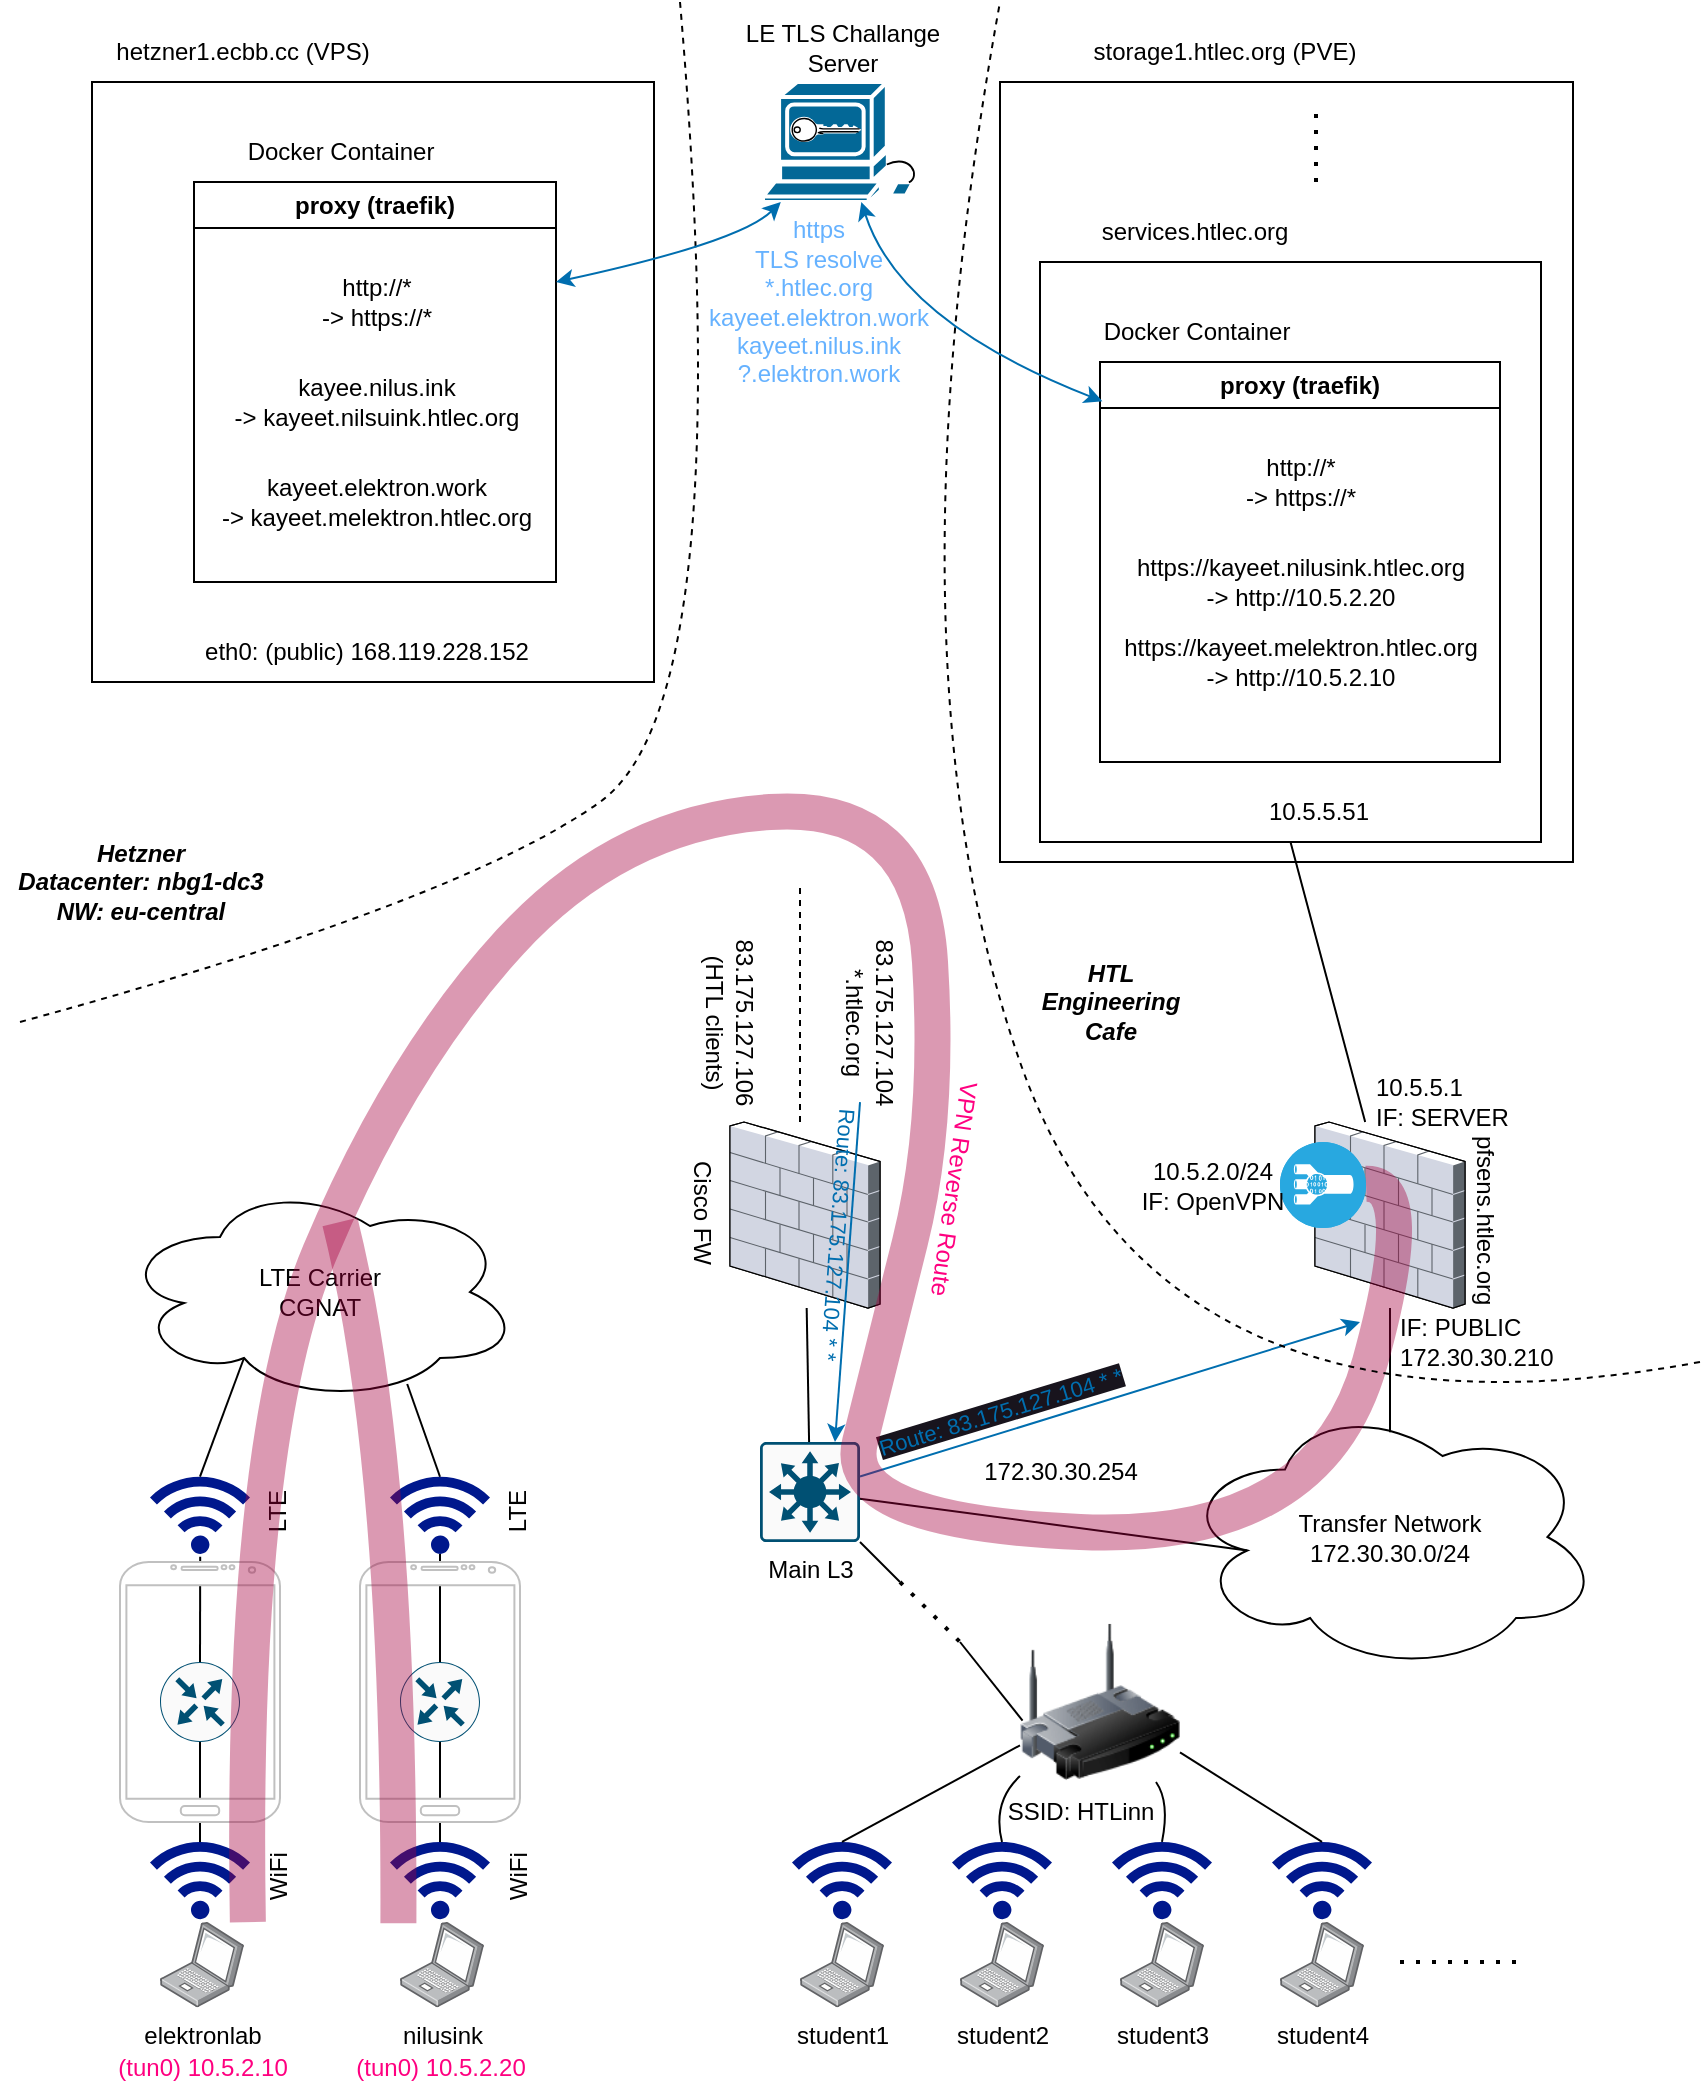<mxfile version="24.2.5" type="device">
  <diagram name="Page-1" id="OReZ9tJOHdiUHSILIBYm">
    <mxGraphModel dx="1195" dy="729" grid="1" gridSize="10" guides="1" tooltips="1" connect="1" arrows="1" fold="1" page="1" pageScale="1" pageWidth="850" pageHeight="1100" math="0" shadow="0">
      <root>
        <mxCell id="0" />
        <mxCell id="1" parent="0" />
        <mxCell id="7sgzOivnoeWW8wCpebLW-49" value="SSID: HTLinn" style="text;html=1;align=center;verticalAlign=middle;resizable=0;points=[];autosize=1;strokeColor=none;fillColor=none;" vertex="1" parent="1">
          <mxGeometry x="490" y="890" width="100" height="30" as="geometry" />
        </mxCell>
        <mxCell id="7sgzOivnoeWW8wCpebLW-27" value="" style="endArrow=none;html=1;rounded=0;entryX=0;entryY=0.5;entryDx=0;entryDy=0;entryPerimeter=0;exitX=0.5;exitY=0;exitDx=0;exitDy=0;exitPerimeter=0;" edge="1" parent="1" source="7sgzOivnoeWW8wCpebLW-17" target="7sgzOivnoeWW8wCpebLW-23">
          <mxGeometry width="50" height="50" relative="1" as="geometry">
            <mxPoint x="120" y="820" as="sourcePoint" />
            <mxPoint x="170" y="770" as="targetPoint" />
          </mxGeometry>
        </mxCell>
        <mxCell id="7sgzOivnoeWW8wCpebLW-26" value="" style="endArrow=none;html=1;rounded=0;entryX=-0.032;entryY=0.502;entryDx=0;entryDy=0;entryPerimeter=0;exitX=0.5;exitY=0;exitDx=0;exitDy=0;exitPerimeter=0;" edge="1" parent="1" source="7sgzOivnoeWW8wCpebLW-7" target="7sgzOivnoeWW8wCpebLW-22">
          <mxGeometry width="50" height="50" relative="1" as="geometry">
            <mxPoint x="120" y="820" as="sourcePoint" />
            <mxPoint x="170" y="770" as="targetPoint" />
          </mxGeometry>
        </mxCell>
        <mxCell id="7sgzOivnoeWW8wCpebLW-1" value="elektronlab" style="image;points=[];aspect=fixed;html=1;align=center;shadow=0;dashed=0;image=img/lib/allied_telesis/computer_and_terminals/Laptop.svg;" vertex="1" parent="1">
          <mxGeometry x="80" y="960" width="42" height="42.6" as="geometry" />
        </mxCell>
        <mxCell id="7sgzOivnoeWW8wCpebLW-2" value="nilusink" style="image;points=[];aspect=fixed;html=1;align=center;shadow=0;dashed=0;image=img/lib/allied_telesis/computer_and_terminals/Laptop.svg;" vertex="1" parent="1">
          <mxGeometry x="200" y="960" width="42" height="42.6" as="geometry" />
        </mxCell>
        <mxCell id="7sgzOivnoeWW8wCpebLW-8" value="WiFi" style="sketch=0;aspect=fixed;pointerEvents=1;shadow=0;dashed=0;html=1;strokeColor=none;labelPosition=center;verticalLabelPosition=bottom;verticalAlign=top;align=center;fillColor=#00188D;shape=mxgraph.mscae.enterprise.wireless_connection;rotation=-90;" vertex="1" parent="1">
          <mxGeometry x="79" y="912.6" width="42" height="50" as="geometry" />
        </mxCell>
        <mxCell id="7sgzOivnoeWW8wCpebLW-14" value="WiFi" style="sketch=0;aspect=fixed;pointerEvents=1;shadow=0;dashed=0;html=1;strokeColor=none;labelPosition=center;verticalLabelPosition=bottom;verticalAlign=top;align=center;fillColor=#00188D;shape=mxgraph.mscae.enterprise.wireless_connection;rotation=-90;" vertex="1" parent="1">
          <mxGeometry x="199" y="912.6" width="42" height="50" as="geometry" />
        </mxCell>
        <mxCell id="7sgzOivnoeWW8wCpebLW-15" value="" style="endArrow=none;html=1;rounded=0;entryX=0.5;entryY=1;entryDx=0;entryDy=0;entryPerimeter=0;exitX=0.92;exitY=0.5;exitDx=0;exitDy=0;exitPerimeter=0;" edge="1" parent="1" source="7sgzOivnoeWW8wCpebLW-8" target="7sgzOivnoeWW8wCpebLW-7">
          <mxGeometry width="50" height="50" relative="1" as="geometry">
            <mxPoint x="170" y="950" as="sourcePoint" />
            <mxPoint x="220" y="900" as="targetPoint" />
          </mxGeometry>
        </mxCell>
        <mxCell id="7sgzOivnoeWW8wCpebLW-6" value="" style="verticalLabelPosition=bottom;verticalAlign=top;html=1;shadow=0;dashed=0;strokeWidth=1;shape=mxgraph.android.phone2;strokeColor=#c0c0c0;" vertex="1" parent="1">
          <mxGeometry x="60" y="780" width="80" height="130" as="geometry" />
        </mxCell>
        <mxCell id="7sgzOivnoeWW8wCpebLW-7" value="" style="sketch=0;points=[[0.5,0,0],[1,0.5,0],[0.5,1,0],[0,0.5,0],[0.145,0.145,0],[0.856,0.145,0],[0.855,0.856,0],[0.145,0.855,0]];verticalLabelPosition=bottom;html=1;verticalAlign=top;aspect=fixed;align=center;pointerEvents=1;shape=mxgraph.cisco19.rect;prIcon=router;fillColor=#FAFAFA;strokeColor=#005073;" vertex="1" parent="1">
          <mxGeometry x="80" y="830" width="40" height="40" as="geometry" />
        </mxCell>
        <mxCell id="7sgzOivnoeWW8wCpebLW-18" value="" style="endArrow=none;html=1;rounded=0;entryX=0.5;entryY=1;entryDx=0;entryDy=0;entryPerimeter=0;exitX=0.92;exitY=0.5;exitDx=0;exitDy=0;exitPerimeter=0;" edge="1" parent="1" source="7sgzOivnoeWW8wCpebLW-14" target="7sgzOivnoeWW8wCpebLW-17">
          <mxGeometry width="50" height="50" relative="1" as="geometry">
            <mxPoint x="140" y="920" as="sourcePoint" />
            <mxPoint x="190" y="870" as="targetPoint" />
          </mxGeometry>
        </mxCell>
        <mxCell id="7sgzOivnoeWW8wCpebLW-16" value="" style="verticalLabelPosition=bottom;verticalAlign=top;html=1;shadow=0;dashed=0;strokeWidth=1;shape=mxgraph.android.phone2;strokeColor=#c0c0c0;" vertex="1" parent="1">
          <mxGeometry x="180" y="780" width="80" height="130" as="geometry" />
        </mxCell>
        <mxCell id="7sgzOivnoeWW8wCpebLW-17" value="" style="sketch=0;points=[[0.5,0,0],[1,0.5,0],[0.5,1,0],[0,0.5,0],[0.145,0.145,0],[0.856,0.145,0],[0.855,0.856,0],[0.145,0.855,0]];verticalLabelPosition=bottom;html=1;verticalAlign=top;aspect=fixed;align=center;pointerEvents=1;shape=mxgraph.cisco19.rect;prIcon=router;fillColor=#FAFAFA;strokeColor=#005073;" vertex="1" parent="1">
          <mxGeometry x="200" y="830" width="40" height="40" as="geometry" />
        </mxCell>
        <mxCell id="7sgzOivnoeWW8wCpebLW-19" value="LTE Carrier&lt;div&gt;CGNAT&lt;/div&gt;" style="ellipse;shape=cloud;whiteSpace=wrap;html=1;" vertex="1" parent="1">
          <mxGeometry x="60" y="590" width="200" height="110" as="geometry" />
        </mxCell>
        <mxCell id="7sgzOivnoeWW8wCpebLW-22" value="LTE" style="sketch=0;aspect=fixed;pointerEvents=1;shadow=0;dashed=0;html=1;strokeColor=none;labelPosition=center;verticalLabelPosition=bottom;verticalAlign=top;align=center;fillColor=#00188D;shape=mxgraph.mscae.enterprise.wireless_connection;rotation=-90;" vertex="1" parent="1">
          <mxGeometry x="79" y="730" width="42" height="50" as="geometry" />
        </mxCell>
        <mxCell id="7sgzOivnoeWW8wCpebLW-23" value="LTE" style="sketch=0;aspect=fixed;pointerEvents=1;shadow=0;dashed=0;html=1;strokeColor=none;labelPosition=center;verticalLabelPosition=bottom;verticalAlign=top;align=center;fillColor=#00188D;shape=mxgraph.mscae.enterprise.wireless_connection;rotation=-90;" vertex="1" parent="1">
          <mxGeometry x="199" y="730" width="42" height="50" as="geometry" />
        </mxCell>
        <mxCell id="7sgzOivnoeWW8wCpebLW-24" value="" style="endArrow=none;html=1;rounded=0;exitX=0.92;exitY=0.5;exitDx=0;exitDy=0;exitPerimeter=0;entryX=0.31;entryY=0.8;entryDx=0;entryDy=0;entryPerimeter=0;" edge="1" parent="1" source="7sgzOivnoeWW8wCpebLW-22" target="7sgzOivnoeWW8wCpebLW-19">
          <mxGeometry width="50" height="50" relative="1" as="geometry">
            <mxPoint x="150" y="680" as="sourcePoint" />
            <mxPoint x="200" y="630" as="targetPoint" />
          </mxGeometry>
        </mxCell>
        <mxCell id="7sgzOivnoeWW8wCpebLW-25" value="" style="endArrow=none;html=1;rounded=0;entryX=0.92;entryY=0.5;entryDx=0;entryDy=0;entryPerimeter=0;exitX=0.718;exitY=0.918;exitDx=0;exitDy=0;exitPerimeter=0;" edge="1" parent="1" source="7sgzOivnoeWW8wCpebLW-19" target="7sgzOivnoeWW8wCpebLW-23">
          <mxGeometry width="50" height="50" relative="1" as="geometry">
            <mxPoint x="150" y="680" as="sourcePoint" />
            <mxPoint x="200" y="630" as="targetPoint" />
          </mxGeometry>
        </mxCell>
        <mxCell id="7sgzOivnoeWW8wCpebLW-28" value="student1" style="image;points=[];aspect=fixed;html=1;align=center;shadow=0;dashed=0;image=img/lib/allied_telesis/computer_and_terminals/Laptop.svg;" vertex="1" parent="1">
          <mxGeometry x="400" y="960" width="42" height="42.6" as="geometry" />
        </mxCell>
        <mxCell id="7sgzOivnoeWW8wCpebLW-29" value="student2" style="image;points=[];aspect=fixed;html=1;align=center;shadow=0;dashed=0;image=img/lib/allied_telesis/computer_and_terminals/Laptop.svg;" vertex="1" parent="1">
          <mxGeometry x="480" y="960" width="42" height="42.6" as="geometry" />
        </mxCell>
        <mxCell id="7sgzOivnoeWW8wCpebLW-30" value="student3" style="image;points=[];aspect=fixed;html=1;align=center;shadow=0;dashed=0;image=img/lib/allied_telesis/computer_and_terminals/Laptop.svg;" vertex="1" parent="1">
          <mxGeometry x="560" y="960" width="42" height="42.6" as="geometry" />
        </mxCell>
        <mxCell id="7sgzOivnoeWW8wCpebLW-31" value="student4" style="image;points=[];aspect=fixed;html=1;align=center;shadow=0;dashed=0;image=img/lib/allied_telesis/computer_and_terminals/Laptop.svg;" vertex="1" parent="1">
          <mxGeometry x="640" y="960" width="42" height="42.6" as="geometry" />
        </mxCell>
        <mxCell id="7sgzOivnoeWW8wCpebLW-32" value="" style="endArrow=none;dashed=1;html=1;dashPattern=1 3;strokeWidth=2;rounded=0;" edge="1" parent="1">
          <mxGeometry width="50" height="50" relative="1" as="geometry">
            <mxPoint x="700" y="980" as="sourcePoint" />
            <mxPoint x="760" y="980" as="targetPoint" />
          </mxGeometry>
        </mxCell>
        <mxCell id="7sgzOivnoeWW8wCpebLW-34" value="Main L3" style="sketch=0;points=[[0.015,0.015,0],[0.985,0.015,0],[0.985,0.985,0],[0.015,0.985,0],[0.25,0,0],[0.5,0,0],[0.75,0,0],[1,0.25,0],[1,0.5,0],[1,0.75,0],[0.75,1,0],[0.5,1,0],[0.25,1,0],[0,0.75,0],[0,0.5,0],[0,0.25,0]];verticalLabelPosition=bottom;html=1;verticalAlign=top;aspect=fixed;align=center;pointerEvents=1;shape=mxgraph.cisco19.rect;prIcon=l3_switch;fillColor=#FAFAFA;strokeColor=#005073;" vertex="1" parent="1">
          <mxGeometry x="380" y="720" width="50" height="50" as="geometry" />
        </mxCell>
        <mxCell id="7sgzOivnoeWW8wCpebLW-36" value="" style="image;html=1;image=img/lib/clip_art/networking/Wireless_Router_128x128.png" vertex="1" parent="1">
          <mxGeometry x="510" y="810" width="80" height="80" as="geometry" />
        </mxCell>
        <mxCell id="7sgzOivnoeWW8wCpebLW-40" value="" style="sketch=0;aspect=fixed;pointerEvents=1;shadow=0;dashed=0;html=1;strokeColor=none;labelPosition=center;verticalLabelPosition=bottom;verticalAlign=top;align=center;fillColor=#00188D;shape=mxgraph.mscae.enterprise.wireless_connection;rotation=-90;" vertex="1" parent="1">
          <mxGeometry x="400" y="912.6" width="42" height="50" as="geometry" />
        </mxCell>
        <mxCell id="7sgzOivnoeWW8wCpebLW-41" value="" style="sketch=0;aspect=fixed;pointerEvents=1;shadow=0;dashed=0;html=1;strokeColor=none;labelPosition=center;verticalLabelPosition=bottom;verticalAlign=top;align=center;fillColor=#00188D;shape=mxgraph.mscae.enterprise.wireless_connection;rotation=-90;" vertex="1" parent="1">
          <mxGeometry x="480" y="912.6" width="42" height="50" as="geometry" />
        </mxCell>
        <mxCell id="7sgzOivnoeWW8wCpebLW-42" value="" style="sketch=0;aspect=fixed;pointerEvents=1;shadow=0;dashed=0;html=1;strokeColor=none;labelPosition=center;verticalLabelPosition=bottom;verticalAlign=top;align=center;fillColor=#00188D;shape=mxgraph.mscae.enterprise.wireless_connection;rotation=-90;" vertex="1" parent="1">
          <mxGeometry x="560" y="912.6" width="42" height="50" as="geometry" />
        </mxCell>
        <mxCell id="7sgzOivnoeWW8wCpebLW-43" value="" style="sketch=0;aspect=fixed;pointerEvents=1;shadow=0;dashed=0;html=1;strokeColor=none;labelPosition=center;verticalLabelPosition=bottom;verticalAlign=top;align=center;fillColor=#00188D;shape=mxgraph.mscae.enterprise.wireless_connection;rotation=-90;" vertex="1" parent="1">
          <mxGeometry x="640" y="912.6" width="42" height="50" as="geometry" />
        </mxCell>
        <mxCell id="7sgzOivnoeWW8wCpebLW-45" value="" style="endArrow=none;html=1;rounded=0;exitX=0.92;exitY=0.5;exitDx=0;exitDy=0;exitPerimeter=0;" edge="1" parent="1" source="7sgzOivnoeWW8wCpebLW-40" target="7sgzOivnoeWW8wCpebLW-36">
          <mxGeometry width="50" height="50" relative="1" as="geometry">
            <mxPoint x="510" y="930" as="sourcePoint" />
            <mxPoint x="560" y="880" as="targetPoint" />
          </mxGeometry>
        </mxCell>
        <mxCell id="7sgzOivnoeWW8wCpebLW-46" value="" style="endArrow=none;html=1;rounded=0;exitX=0.92;exitY=0.5;exitDx=0;exitDy=0;exitPerimeter=0;curved=1;" edge="1" parent="1" source="7sgzOivnoeWW8wCpebLW-41" target="7sgzOivnoeWW8wCpebLW-36">
          <mxGeometry width="50" height="50" relative="1" as="geometry">
            <mxPoint x="510" y="930" as="sourcePoint" />
            <mxPoint x="560" y="880" as="targetPoint" />
            <Array as="points">
              <mxPoint x="496" y="900" />
            </Array>
          </mxGeometry>
        </mxCell>
        <mxCell id="7sgzOivnoeWW8wCpebLW-47" value="" style="endArrow=none;html=1;rounded=0;exitX=0.92;exitY=0.5;exitDx=0;exitDy=0;exitPerimeter=0;curved=1;" edge="1" parent="1" source="7sgzOivnoeWW8wCpebLW-42" target="7sgzOivnoeWW8wCpebLW-36">
          <mxGeometry width="50" height="50" relative="1" as="geometry">
            <mxPoint x="510" y="930" as="sourcePoint" />
            <mxPoint x="560" y="880" as="targetPoint" />
            <Array as="points">
              <mxPoint x="585" y="900" />
            </Array>
          </mxGeometry>
        </mxCell>
        <mxCell id="7sgzOivnoeWW8wCpebLW-48" value="" style="endArrow=none;html=1;rounded=0;exitX=0.92;exitY=0.5;exitDx=0;exitDy=0;exitPerimeter=0;" edge="1" parent="1" source="7sgzOivnoeWW8wCpebLW-43" target="7sgzOivnoeWW8wCpebLW-36">
          <mxGeometry width="50" height="50" relative="1" as="geometry">
            <mxPoint x="510" y="930" as="sourcePoint" />
            <mxPoint x="560" y="880" as="targetPoint" />
          </mxGeometry>
        </mxCell>
        <mxCell id="7sgzOivnoeWW8wCpebLW-51" value="" style="verticalLabelPosition=bottom;sketch=0;aspect=fixed;html=1;verticalAlign=top;strokeColor=none;align=center;outlineConnect=0;shape=mxgraph.citrix.firewall;" vertex="1" parent="1">
          <mxGeometry x="365" y="560" width="75" height="93" as="geometry" />
        </mxCell>
        <mxCell id="7sgzOivnoeWW8wCpebLW-52" value="Transfer Network&lt;div&gt;172.30.30.0/24&lt;/div&gt;" style="ellipse;shape=cloud;whiteSpace=wrap;html=1;" vertex="1" parent="1">
          <mxGeometry x="590" y="700" width="210" height="135" as="geometry" />
        </mxCell>
        <mxCell id="7sgzOivnoeWW8wCpebLW-56" value="" style="endArrow=none;html=1;rounded=0;" edge="1" parent="1" source="7sgzOivnoeWW8wCpebLW-51" target="7sgzOivnoeWW8wCpebLW-34">
          <mxGeometry width="50" height="50" relative="1" as="geometry">
            <mxPoint x="430" y="800" as="sourcePoint" />
            <mxPoint x="480" y="750" as="targetPoint" />
          </mxGeometry>
        </mxCell>
        <mxCell id="7sgzOivnoeWW8wCpebLW-57" value="" style="endArrow=none;html=1;rounded=0;exitX=0.16;exitY=0.55;exitDx=0;exitDy=0;exitPerimeter=0;" edge="1" parent="1" source="7sgzOivnoeWW8wCpebLW-52" target="7sgzOivnoeWW8wCpebLW-34">
          <mxGeometry width="50" height="50" relative="1" as="geometry">
            <mxPoint x="430" y="800" as="sourcePoint" />
            <mxPoint x="480" y="750" as="targetPoint" />
          </mxGeometry>
        </mxCell>
        <mxCell id="7sgzOivnoeWW8wCpebLW-58" value="pfsens.htlec.org" style="verticalLabelPosition=middle;sketch=0;aspect=fixed;html=1;verticalAlign=top;strokeColor=none;align=left;outlineConnect=0;shape=mxgraph.citrix.firewall;labelPosition=right;textDirection=vertical-rl;" vertex="1" parent="1">
          <mxGeometry x="657.5" y="560" width="75" height="93" as="geometry" />
        </mxCell>
        <mxCell id="7sgzOivnoeWW8wCpebLW-59" value="" style="endArrow=none;html=1;rounded=0;exitX=0.5;exitY=0.112;exitDx=0;exitDy=0;exitPerimeter=0;" edge="1" parent="1" source="7sgzOivnoeWW8wCpebLW-52" target="7sgzOivnoeWW8wCpebLW-58">
          <mxGeometry width="50" height="50" relative="1" as="geometry">
            <mxPoint x="540" y="680" as="sourcePoint" />
            <mxPoint x="590" y="630" as="targetPoint" />
          </mxGeometry>
        </mxCell>
        <mxCell id="7sgzOivnoeWW8wCpebLW-61" value="172.30.30.254" style="text;html=1;align=center;verticalAlign=middle;resizable=0;points=[];autosize=1;strokeColor=none;fillColor=none;" vertex="1" parent="1">
          <mxGeometry x="480" y="720" width="100" height="30" as="geometry" />
        </mxCell>
        <mxCell id="7sgzOivnoeWW8wCpebLW-62" value="" style="endArrow=none;html=1;rounded=0;" edge="1" parent="1" target="7sgzOivnoeWW8wCpebLW-34">
          <mxGeometry width="50" height="50" relative="1" as="geometry">
            <mxPoint x="450" y="790" as="sourcePoint" />
            <mxPoint x="570" y="690" as="targetPoint" />
          </mxGeometry>
        </mxCell>
        <mxCell id="7sgzOivnoeWW8wCpebLW-63" value="" style="endArrow=none;dashed=1;html=1;dashPattern=1 3;strokeWidth=2;rounded=0;" edge="1" parent="1">
          <mxGeometry width="50" height="50" relative="1" as="geometry">
            <mxPoint x="450" y="790" as="sourcePoint" />
            <mxPoint x="480" y="820" as="targetPoint" />
          </mxGeometry>
        </mxCell>
        <mxCell id="7sgzOivnoeWW8wCpebLW-64" value="" style="endArrow=none;html=1;rounded=0;exitX=0.016;exitY=0.616;exitDx=0;exitDy=0;exitPerimeter=0;" edge="1" parent="1" source="7sgzOivnoeWW8wCpebLW-36">
          <mxGeometry width="50" height="50" relative="1" as="geometry">
            <mxPoint x="500" y="810" as="sourcePoint" />
            <mxPoint x="480" y="820" as="targetPoint" />
          </mxGeometry>
        </mxCell>
        <mxCell id="7sgzOivnoeWW8wCpebLW-66" value="Cisco FW" style="text;html=1;align=center;verticalAlign=middle;resizable=0;points=[];autosize=1;strokeColor=none;fillColor=none;rotation=90;" vertex="1" parent="1">
          <mxGeometry x="311" y="590" width="80" height="30" as="geometry" />
        </mxCell>
        <mxCell id="7sgzOivnoeWW8wCpebLW-67" value="83.175.127.106&lt;div&gt;(HTL clients)&lt;/div&gt;" style="text;html=1;align=center;verticalAlign=middle;resizable=0;points=[];autosize=1;strokeColor=none;fillColor=none;rotation=90;" vertex="1" parent="1">
          <mxGeometry x="310" y="490" width="110" height="40" as="geometry" />
        </mxCell>
        <mxCell id="7sgzOivnoeWW8wCpebLW-69" value="&lt;span style=&quot;text-align: left; text-wrap: wrap;&quot;&gt;83.175.127.104&lt;/span&gt;&lt;div&gt;&lt;span style=&quot;text-align: left; text-wrap: wrap;&quot;&gt;*.htlec.org&lt;/span&gt;&lt;/div&gt;" style="text;html=1;align=center;verticalAlign=middle;resizable=0;points=[];autosize=1;strokeColor=none;fillColor=none;rotation=90;" vertex="1" parent="1">
          <mxGeometry x="380" y="490" width="110" height="40" as="geometry" />
        </mxCell>
        <mxCell id="7sgzOivnoeWW8wCpebLW-72" value="&lt;span style=&quot;font-size: 11px; background-color: rgb(24, 20, 29);&quot;&gt;Route: 83.175.127.104 * *&lt;/span&gt;" style="text;html=1;align=center;verticalAlign=middle;resizable=0;points=[];autosize=1;strokeColor=none;fillColor=none;rotation=-16.9;fontColor=#006eaf;" vertex="1" parent="1">
          <mxGeometry x="425" y="690" width="150" height="30" as="geometry" />
        </mxCell>
        <mxCell id="7sgzOivnoeWW8wCpebLW-71" value="" style="endArrow=classic;html=1;rounded=0;fillColor=#1ba1e2;strokeColor=#006EAF;" edge="1" parent="1" source="7sgzOivnoeWW8wCpebLW-34">
          <mxGeometry width="50" height="50" relative="1" as="geometry">
            <mxPoint x="470" y="700" as="sourcePoint" />
            <mxPoint x="680" y="660" as="targetPoint" />
          </mxGeometry>
        </mxCell>
        <mxCell id="7sgzOivnoeWW8wCpebLW-73" value="" style="endArrow=classic;html=1;rounded=0;exitX=0.864;exitY=0.625;exitDx=0;exitDy=0;exitPerimeter=0;entryX=0.75;entryY=0;entryDx=0;entryDy=0;entryPerimeter=0;fillColor=#1ba1e2;strokeColor=#006EAF;" edge="1" parent="1" source="7sgzOivnoeWW8wCpebLW-69" target="7sgzOivnoeWW8wCpebLW-34">
          <mxGeometry width="50" height="50" relative="1" as="geometry">
            <mxPoint x="490" y="650" as="sourcePoint" />
            <mxPoint x="540" y="600" as="targetPoint" />
          </mxGeometry>
        </mxCell>
        <mxCell id="7sgzOivnoeWW8wCpebLW-74" value="&lt;span style=&quot;font-size: 11px;&quot;&gt;Route: 83.175.127.104 * *&lt;/span&gt;" style="text;html=1;align=center;verticalAlign=middle;resizable=0;points=[];autosize=1;strokeColor=none;fillColor=none;rotation=94.3;fontColor=#006eaf;labelBackgroundColor=none;" vertex="1" parent="1">
          <mxGeometry x="344" y="601" width="150" height="30" as="geometry" />
        </mxCell>
        <mxCell id="7sgzOivnoeWW8wCpebLW-77" value="" style="rounded=0;whiteSpace=wrap;html=1;" vertex="1" parent="1">
          <mxGeometry x="500" y="40" width="286.5" height="390" as="geometry" />
        </mxCell>
        <mxCell id="7sgzOivnoeWW8wCpebLW-78" value="" style="rounded=0;whiteSpace=wrap;html=1;" vertex="1" parent="1">
          <mxGeometry x="520" y="130" width="250.5" height="290" as="geometry" />
        </mxCell>
        <mxCell id="7sgzOivnoeWW8wCpebLW-79" value="" style="fillColor=#28A8E0;verticalLabelPosition=bottom;sketch=0;html=1;strokeColor=#ffffff;verticalAlign=top;align=center;points=[[0.145,0.145,0],[0.5,0,0],[0.855,0.145,0],[1,0.5,0],[0.855,0.855,0],[0.5,1,0],[0.145,0.855,0],[0,0.5,0]];pointerEvents=1;shape=mxgraph.cisco_safe.compositeIcon;bgIcon=ellipse;resIcon=mxgraph.cisco_safe.capability.vpn_concentrator;" vertex="1" parent="1">
          <mxGeometry x="640" y="570" width="43" height="43" as="geometry" />
        </mxCell>
        <mxCell id="7sgzOivnoeWW8wCpebLW-81" value="" style="endArrow=none;dashed=1;html=1;dashPattern=1 3;strokeWidth=2;rounded=0;" edge="1" parent="1">
          <mxGeometry width="50" height="50" relative="1" as="geometry">
            <mxPoint x="658" y="90" as="sourcePoint" />
            <mxPoint x="658" y="50" as="targetPoint" />
          </mxGeometry>
        </mxCell>
        <mxCell id="7sgzOivnoeWW8wCpebLW-82" value="storage1.htlec.org (PVE)" style="text;html=1;align=center;verticalAlign=middle;resizable=0;points=[];autosize=1;strokeColor=none;fillColor=none;" vertex="1" parent="1">
          <mxGeometry x="536.5" y="10" width="150" height="30" as="geometry" />
        </mxCell>
        <mxCell id="7sgzOivnoeWW8wCpebLW-83" value="services.htlec.org" style="text;html=1;align=center;verticalAlign=middle;resizable=0;points=[];autosize=1;strokeColor=none;fillColor=none;" vertex="1" parent="1">
          <mxGeometry x="536.5" y="100" width="120" height="30" as="geometry" />
        </mxCell>
        <mxCell id="7sgzOivnoeWW8wCpebLW-84" value="proxy (traefik)" style="swimlane;whiteSpace=wrap;html=1;" vertex="1" parent="1">
          <mxGeometry x="550" y="180" width="200" height="200" as="geometry">
            <mxRectangle x="567.5" y="230" width="110" height="30" as="alternateBounds" />
          </mxGeometry>
        </mxCell>
        <mxCell id="7sgzOivnoeWW8wCpebLW-85" value="Docker Container" style="text;html=1;align=center;verticalAlign=middle;resizable=0;points=[];autosize=1;strokeColor=none;fillColor=none;" vertex="1" parent="1">
          <mxGeometry x="537.5" y="150" width="120" height="30" as="geometry" />
        </mxCell>
        <mxCell id="7sgzOivnoeWW8wCpebLW-86" value="" style="endArrow=none;html=1;rounded=0;entryX=0.5;entryY=1;entryDx=0;entryDy=0;" edge="1" parent="1" source="7sgzOivnoeWW8wCpebLW-58" target="7sgzOivnoeWW8wCpebLW-78">
          <mxGeometry width="50" height="50" relative="1" as="geometry">
            <mxPoint x="630" y="440" as="sourcePoint" />
            <mxPoint x="680" y="390" as="targetPoint" />
          </mxGeometry>
        </mxCell>
        <mxCell id="7sgzOivnoeWW8wCpebLW-87" value="10.5.5.51" style="text;html=1;align=center;verticalAlign=middle;resizable=0;points=[];autosize=1;strokeColor=none;fillColor=none;" vertex="1" parent="1">
          <mxGeometry x="624.25" y="390" width="70" height="30" as="geometry" />
        </mxCell>
        <mxCell id="7sgzOivnoeWW8wCpebLW-88" value="10.5.2.0/24&lt;div&gt;IF: OpenVPN&lt;/div&gt;" style="text;html=1;align=center;verticalAlign=middle;resizable=0;points=[];autosize=1;strokeColor=none;fillColor=none;" vertex="1" parent="1">
          <mxGeometry x="561" y="571.5" width="90" height="40" as="geometry" />
        </mxCell>
        <mxCell id="7sgzOivnoeWW8wCpebLW-89" value="IF: PUBLIC&lt;div&gt;172.30.30.210&lt;/div&gt;" style="text;html=1;align=left;verticalAlign=middle;resizable=0;points=[];autosize=1;strokeColor=none;fillColor=none;" vertex="1" parent="1">
          <mxGeometry x="697.5" y="650" width="100" height="40" as="geometry" />
        </mxCell>
        <mxCell id="7sgzOivnoeWW8wCpebLW-90" value="&lt;div&gt;10.5.5.1&lt;/div&gt;IF: SERVER" style="text;html=1;align=left;verticalAlign=middle;resizable=0;points=[];autosize=1;strokeColor=none;fillColor=none;" vertex="1" parent="1">
          <mxGeometry x="686" y="530" width="90" height="40" as="geometry" />
        </mxCell>
        <mxCell id="7sgzOivnoeWW8wCpebLW-91" value="" style="rounded=0;whiteSpace=wrap;html=1;" vertex="1" parent="1">
          <mxGeometry x="46" y="40" width="281" height="300" as="geometry" />
        </mxCell>
        <mxCell id="7sgzOivnoeWW8wCpebLW-92" value="hetzner1.ecbb.cc (VPS)" style="text;html=1;align=center;verticalAlign=middle;resizable=0;points=[];autosize=1;strokeColor=none;fillColor=none;" vertex="1" parent="1">
          <mxGeometry x="46" y="10" width="150" height="30" as="geometry" />
        </mxCell>
        <mxCell id="7sgzOivnoeWW8wCpebLW-93" value="proxy (traefik)" style="swimlane;whiteSpace=wrap;html=1;" vertex="1" parent="1">
          <mxGeometry x="97" y="90" width="181" height="200" as="geometry">
            <mxRectangle x="567.5" y="230" width="110" height="30" as="alternateBounds" />
          </mxGeometry>
        </mxCell>
        <mxCell id="7sgzOivnoeWW8wCpebLW-97" value="kayeet.elektron.work&lt;div&gt;-&amp;gt; kayeet.melektron.htlec.org&lt;/div&gt;" style="text;html=1;align=center;verticalAlign=middle;resizable=0;points=[];autosize=1;strokeColor=none;fillColor=none;" vertex="1" parent="7sgzOivnoeWW8wCpebLW-93">
          <mxGeometry x="1" y="140" width="180" height="40" as="geometry" />
        </mxCell>
        <mxCell id="7sgzOivnoeWW8wCpebLW-96" value="kayee.nilus.ink&lt;div&gt;-&amp;gt; kayeet.nilsuink.htlec.org&lt;/div&gt;" style="text;html=1;align=center;verticalAlign=middle;resizable=0;points=[];autosize=1;strokeColor=none;fillColor=none;" vertex="1" parent="7sgzOivnoeWW8wCpebLW-93">
          <mxGeometry x="5.5" y="90" width="170" height="40" as="geometry" />
        </mxCell>
        <mxCell id="7sgzOivnoeWW8wCpebLW-102" value="http://*&lt;div&gt;-&amp;gt; https://*&lt;/div&gt;" style="text;html=1;align=center;verticalAlign=middle;resizable=0;points=[];autosize=1;strokeColor=none;fillColor=none;" vertex="1" parent="7sgzOivnoeWW8wCpebLW-93">
          <mxGeometry x="50.5" y="40" width="80" height="40" as="geometry" />
        </mxCell>
        <mxCell id="7sgzOivnoeWW8wCpebLW-94" value="Docker Container" style="text;html=1;align=center;verticalAlign=middle;resizable=0;points=[];autosize=1;strokeColor=none;fillColor=none;" vertex="1" parent="1">
          <mxGeometry x="110.38" y="60" width="120" height="30" as="geometry" />
        </mxCell>
        <mxCell id="7sgzOivnoeWW8wCpebLW-98" value="https://kayeet.nilusink.htlec.org&lt;div&gt;-&amp;gt; http://10.5.2.20&lt;/div&gt;" style="text;html=1;align=center;verticalAlign=middle;resizable=0;points=[];autosize=1;strokeColor=none;fillColor=none;" vertex="1" parent="1">
          <mxGeometry x="555" y="270" width="190" height="40" as="geometry" />
        </mxCell>
        <mxCell id="7sgzOivnoeWW8wCpebLW-99" value="https://kayeet.melektron.htlec.org&lt;div&gt;-&amp;gt; http://10.5.2.10&lt;/div&gt;" style="text;html=1;align=center;verticalAlign=middle;resizable=0;points=[];autosize=1;strokeColor=none;fillColor=none;" vertex="1" parent="1">
          <mxGeometry x="550" y="310" width="200" height="40" as="geometry" />
        </mxCell>
        <mxCell id="7sgzOivnoeWW8wCpebLW-100" value="http://*&lt;div&gt;-&amp;gt; https://*&lt;/div&gt;" style="text;html=1;align=center;verticalAlign=middle;resizable=0;points=[];autosize=1;strokeColor=none;fillColor=none;" vertex="1" parent="1">
          <mxGeometry x="610" y="220" width="80" height="40" as="geometry" />
        </mxCell>
        <mxCell id="7sgzOivnoeWW8wCpebLW-103" value="" style="endArrow=none;html=1;rounded=0;curved=1;strokeWidth=18;opacity=40;fillColor=#d80073;strokeColor=#A50040;exitX=1.046;exitY=0.001;exitDx=0;exitDy=0;exitPerimeter=0;" edge="1" parent="1" source="7sgzOivnoeWW8wCpebLW-1" target="7sgzOivnoeWW8wCpebLW-79">
          <mxGeometry width="50" height="50" relative="1" as="geometry">
            <mxPoint x="140" y="980" as="sourcePoint" />
            <mxPoint x="200" y="566.5" as="targetPoint" />
            <Array as="points">
              <mxPoint x="120" y="720" />
              <mxPoint x="200" y="530" />
              <mxPoint x="310" y="410" />
              <mxPoint x="460" y="400" />
              <mxPoint x="470" y="560" />
              <mxPoint x="440" y="680" />
              <mxPoint x="420" y="760" />
              <mxPoint x="660" y="770" />
              <mxPoint x="710" y="590" />
            </Array>
          </mxGeometry>
        </mxCell>
        <mxCell id="7sgzOivnoeWW8wCpebLW-104" value="" style="endArrow=none;dashed=1;html=1;rounded=0;" edge="1" parent="1">
          <mxGeometry width="50" height="50" relative="1" as="geometry">
            <mxPoint x="400" y="560" as="sourcePoint" />
            <mxPoint x="400" y="440" as="targetPoint" />
          </mxGeometry>
        </mxCell>
        <mxCell id="7sgzOivnoeWW8wCpebLW-106" value="VPN Reverse Route" style="text;html=1;align=center;verticalAlign=middle;resizable=0;points=[];autosize=1;strokeColor=none;fillColor=none;fontColor=#FF0080;rotation=98;" vertex="1" parent="1">
          <mxGeometry x="412" y="578" width="130" height="30" as="geometry" />
        </mxCell>
        <mxCell id="7sgzOivnoeWW8wCpebLW-108" value="" style="endArrow=none;html=1;rounded=0;strokeWidth=18;fillColor=#d80073;strokeColor=#A50040;opacity=40;exitX=-0.019;exitY=0.014;exitDx=0;exitDy=0;exitPerimeter=0;curved=1;" edge="1" parent="1" source="7sgzOivnoeWW8wCpebLW-2">
          <mxGeometry width="50" height="50" relative="1" as="geometry">
            <mxPoint x="280" y="730" as="sourcePoint" />
            <mxPoint x="170" y="610" as="targetPoint" />
            <Array as="points">
              <mxPoint x="200" y="730" />
            </Array>
          </mxGeometry>
        </mxCell>
        <mxCell id="7sgzOivnoeWW8wCpebLW-109" value="(tun0) 10.5.2.10" style="text;html=1;align=center;verticalAlign=middle;resizable=0;points=[];autosize=1;strokeColor=none;fillColor=none;fontColor=#FF0080;" vertex="1" parent="1">
          <mxGeometry x="46" y="1018" width="110" height="30" as="geometry" />
        </mxCell>
        <mxCell id="7sgzOivnoeWW8wCpebLW-110" value="(tun0) 10.5.2.20" style="text;html=1;align=center;verticalAlign=middle;resizable=0;points=[];autosize=1;strokeColor=none;fillColor=none;fontColor=#FF0080;" vertex="1" parent="1">
          <mxGeometry x="164.5" y="1018" width="110" height="30" as="geometry" />
        </mxCell>
        <mxCell id="7sgzOivnoeWW8wCpebLW-111" value="" style="endArrow=none;dashed=1;html=1;rounded=0;curved=1;" edge="1" parent="1">
          <mxGeometry width="50" height="50" relative="1" as="geometry">
            <mxPoint x="850" y="680" as="sourcePoint" />
            <mxPoint x="500" as="targetPoint" />
            <Array as="points">
              <mxPoint x="580" y="730" />
              <mxPoint x="440" y="330" />
            </Array>
          </mxGeometry>
        </mxCell>
        <mxCell id="7sgzOivnoeWW8wCpebLW-112" value="eth0: (public) 168.119.228.152" style="text;html=1;align=center;verticalAlign=middle;resizable=0;points=[];autosize=1;strokeColor=none;fillColor=none;" vertex="1" parent="1">
          <mxGeometry x="88" y="310" width="190" height="30" as="geometry" />
        </mxCell>
        <mxCell id="7sgzOivnoeWW8wCpebLW-113" value="HTL&lt;div&gt;Engineering&lt;/div&gt;&lt;div&gt;Cafe&lt;/div&gt;" style="text;html=1;align=center;verticalAlign=middle;resizable=0;points=[];autosize=1;strokeColor=none;fillColor=none;fontStyle=3;" vertex="1" parent="1">
          <mxGeometry x="510" y="470" width="90" height="60" as="geometry" />
        </mxCell>
        <mxCell id="7sgzOivnoeWW8wCpebLW-114" value="Hetzner&lt;div&gt;Datacenter:&amp;nbsp;&lt;span style=&quot;background-color: initial;&quot;&gt;nbg1-dc3&lt;/span&gt;&lt;/div&gt;&lt;div&gt;&lt;span style=&quot;background-color: initial;&quot;&gt;NW: eu-central&lt;/span&gt;&lt;/div&gt;" style="text;html=1;align=center;verticalAlign=middle;resizable=0;points=[];autosize=1;strokeColor=none;fillColor=none;fontStyle=3" vertex="1" parent="1">
          <mxGeometry y="410" width="140" height="60" as="geometry" />
        </mxCell>
        <mxCell id="7sgzOivnoeWW8wCpebLW-115" value="" style="endArrow=none;dashed=1;html=1;rounded=0;curved=1;" edge="1" parent="1">
          <mxGeometry width="50" height="50" relative="1" as="geometry">
            <mxPoint x="10" y="510" as="sourcePoint" />
            <mxPoint x="340" as="targetPoint" />
            <Array as="points">
              <mxPoint x="230" y="450" />
              <mxPoint x="370" y="350" />
            </Array>
          </mxGeometry>
        </mxCell>
        <mxCell id="7sgzOivnoeWW8wCpebLW-116" value="LE TLS Challange&lt;div&gt;Server&lt;/div&gt;" style="shape=mxgraph.cisco.misc.cisco_ca;html=1;pointerEvents=1;dashed=0;fillColor=#036897;strokeColor=#ffffff;strokeWidth=2;verticalLabelPosition=top;verticalAlign=bottom;align=center;outlineConnect=0;labelPosition=center;" vertex="1" parent="1">
          <mxGeometry x="381.5" y="40" width="79" height="60" as="geometry" />
        </mxCell>
        <mxCell id="7sgzOivnoeWW8wCpebLW-117" value="" style="endArrow=classic;startArrow=classic;html=1;rounded=0;curved=1;fillColor=#1ba1e2;strokeColor=#006EAF;exitX=1;exitY=0.25;exitDx=0;exitDy=0;" edge="1" parent="1" source="7sgzOivnoeWW8wCpebLW-93" target="7sgzOivnoeWW8wCpebLW-116">
          <mxGeometry width="50" height="50" relative="1" as="geometry">
            <mxPoint x="310" y="130" as="sourcePoint" />
            <mxPoint x="410" y="80" as="targetPoint" />
            <Array as="points">
              <mxPoint x="370" y="120" />
            </Array>
          </mxGeometry>
        </mxCell>
        <mxCell id="7sgzOivnoeWW8wCpebLW-118" value="" style="endArrow=classic;startArrow=classic;html=1;rounded=0;curved=1;fillColor=#1ba1e2;strokeColor=#006EAF;exitX=0.006;exitY=0.098;exitDx=0;exitDy=0;exitPerimeter=0;" edge="1" parent="1" source="7sgzOivnoeWW8wCpebLW-84" target="7sgzOivnoeWW8wCpebLW-116">
          <mxGeometry width="50" height="50" relative="1" as="geometry">
            <mxPoint x="550" y="230" as="sourcePoint" />
            <mxPoint x="470" y="120" as="targetPoint" />
            <Array as="points">
              <mxPoint x="450" y="160" />
            </Array>
          </mxGeometry>
        </mxCell>
        <mxCell id="7sgzOivnoeWW8wCpebLW-119" value="https&lt;div&gt;TLS resolve&lt;/div&gt;&lt;div&gt;*.htlec.org&lt;/div&gt;&lt;div&gt;kayeet.elektron.work&lt;/div&gt;&lt;div&gt;kayeet.nilus.ink&lt;/div&gt;&lt;div&gt;?.elektron.work&lt;/div&gt;" style="text;html=1;align=center;verticalAlign=middle;resizable=0;points=[];autosize=1;strokeColor=none;fillColor=none;fontColor=#66B2FF;" vertex="1" parent="1">
          <mxGeometry x="344" y="100" width="130" height="100" as="geometry" />
        </mxCell>
      </root>
    </mxGraphModel>
  </diagram>
</mxfile>
